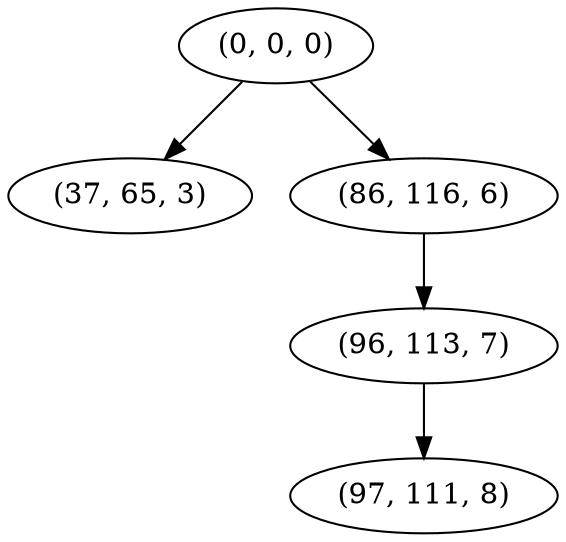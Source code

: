 digraph tree {
    "(0, 0, 0)";
    "(37, 65, 3)";
    "(86, 116, 6)";
    "(96, 113, 7)";
    "(97, 111, 8)";
    "(0, 0, 0)" -> "(37, 65, 3)";
    "(0, 0, 0)" -> "(86, 116, 6)";
    "(86, 116, 6)" -> "(96, 113, 7)";
    "(96, 113, 7)" -> "(97, 111, 8)";
}
